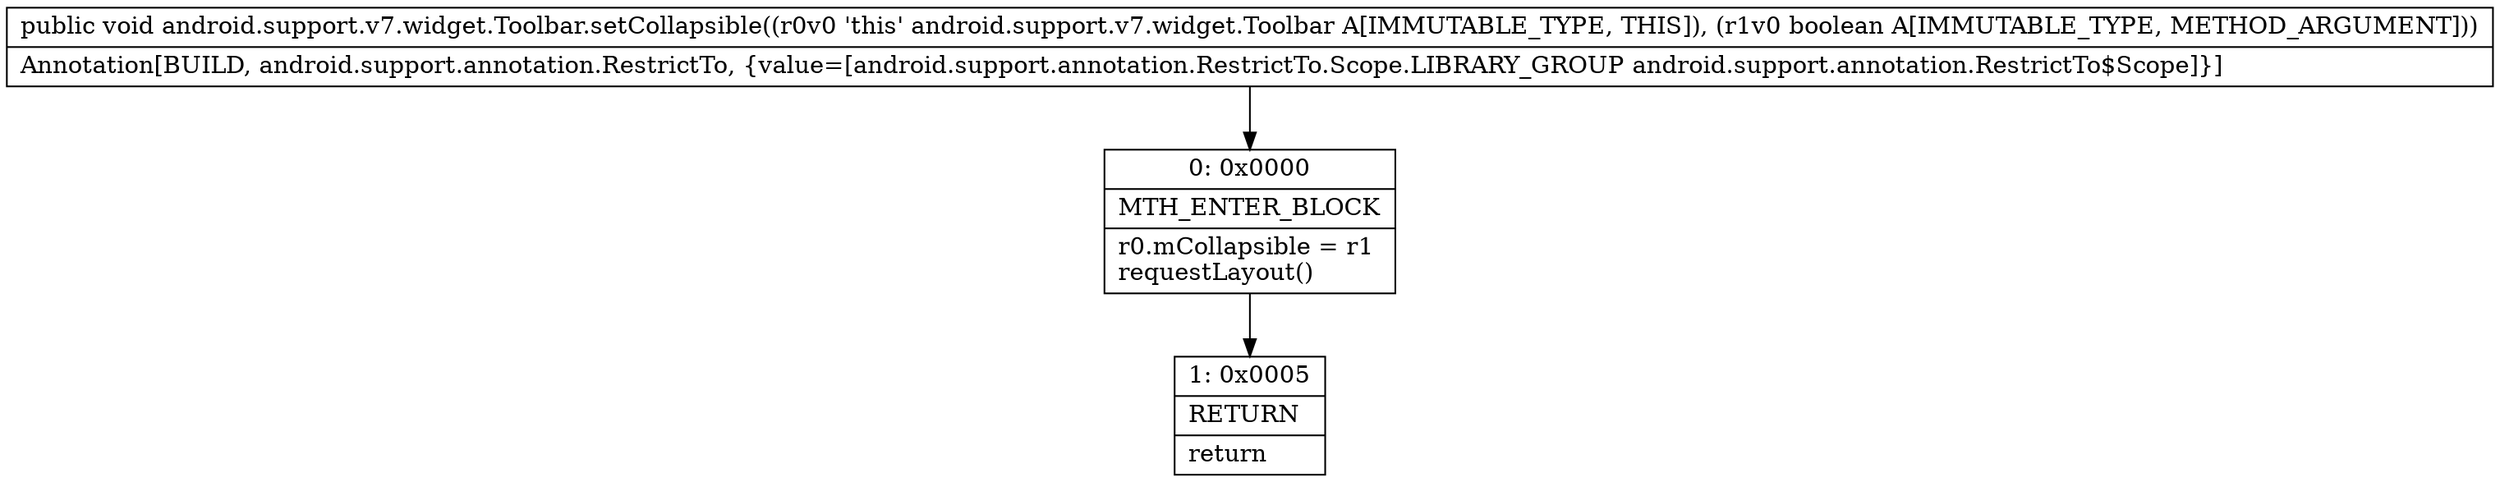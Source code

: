digraph "CFG forandroid.support.v7.widget.Toolbar.setCollapsible(Z)V" {
Node_0 [shape=record,label="{0\:\ 0x0000|MTH_ENTER_BLOCK\l|r0.mCollapsible = r1\lrequestLayout()\l}"];
Node_1 [shape=record,label="{1\:\ 0x0005|RETURN\l|return\l}"];
MethodNode[shape=record,label="{public void android.support.v7.widget.Toolbar.setCollapsible((r0v0 'this' android.support.v7.widget.Toolbar A[IMMUTABLE_TYPE, THIS]), (r1v0 boolean A[IMMUTABLE_TYPE, METHOD_ARGUMENT]))  | Annotation[BUILD, android.support.annotation.RestrictTo, \{value=[android.support.annotation.RestrictTo.Scope.LIBRARY_GROUP android.support.annotation.RestrictTo$Scope]\}]\l}"];
MethodNode -> Node_0;
Node_0 -> Node_1;
}

